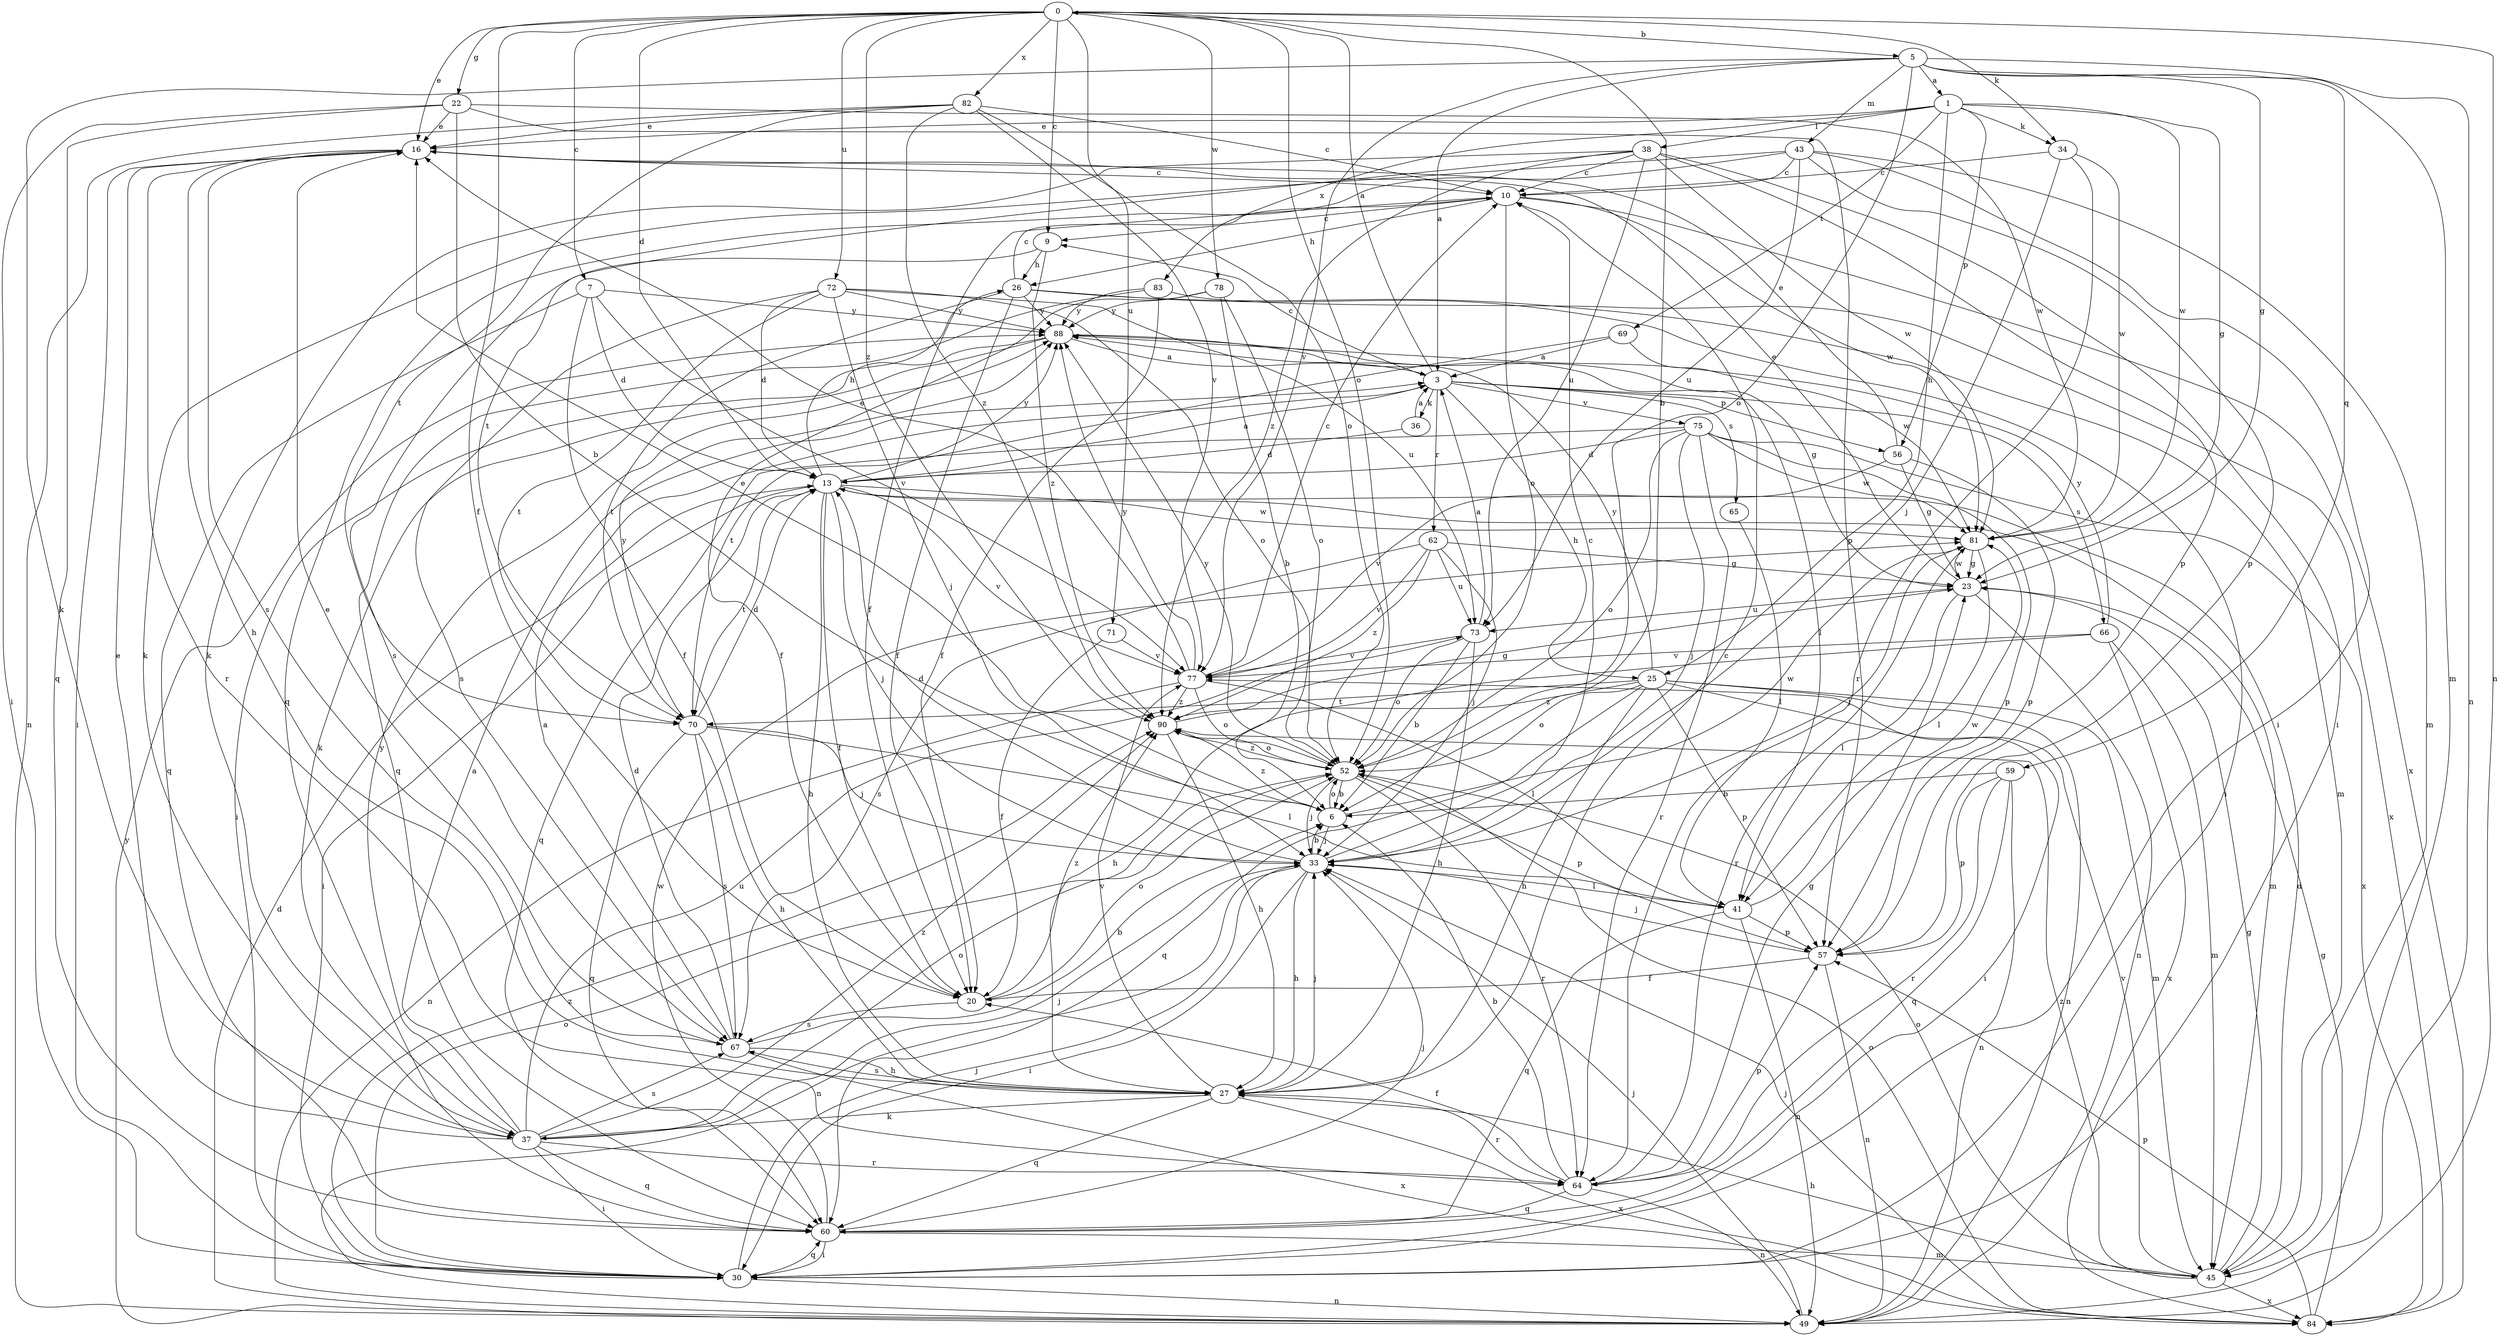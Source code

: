 strict digraph  {
0;
1;
3;
5;
6;
7;
9;
10;
13;
16;
20;
22;
23;
25;
26;
27;
30;
33;
34;
36;
37;
38;
41;
43;
45;
49;
52;
56;
57;
59;
60;
62;
64;
65;
66;
67;
69;
70;
71;
72;
73;
75;
77;
78;
81;
82;
83;
84;
88;
90;
0 -> 5  [label=b];
0 -> 6  [label=b];
0 -> 7  [label=c];
0 -> 9  [label=c];
0 -> 13  [label=d];
0 -> 16  [label=e];
0 -> 20  [label=f];
0 -> 22  [label=g];
0 -> 34  [label=k];
0 -> 49  [label=n];
0 -> 52  [label=o];
0 -> 71  [label=u];
0 -> 72  [label=u];
0 -> 78  [label=w];
0 -> 82  [label=x];
0 -> 90  [label=z];
1 -> 16  [label=e];
1 -> 23  [label=g];
1 -> 25  [label=h];
1 -> 34  [label=k];
1 -> 38  [label=l];
1 -> 56  [label=p];
1 -> 69  [label=t];
1 -> 81  [label=w];
1 -> 83  [label=x];
3 -> 0  [label=a];
3 -> 9  [label=c];
3 -> 25  [label=h];
3 -> 36  [label=k];
3 -> 56  [label=p];
3 -> 62  [label=r];
3 -> 65  [label=s];
3 -> 66  [label=s];
3 -> 75  [label=v];
5 -> 1  [label=a];
5 -> 3  [label=a];
5 -> 23  [label=g];
5 -> 37  [label=k];
5 -> 43  [label=m];
5 -> 45  [label=m];
5 -> 49  [label=n];
5 -> 52  [label=o];
5 -> 59  [label=q];
5 -> 77  [label=v];
6 -> 16  [label=e];
6 -> 33  [label=j];
6 -> 52  [label=o];
6 -> 81  [label=w];
6 -> 90  [label=z];
7 -> 13  [label=d];
7 -> 20  [label=f];
7 -> 60  [label=q];
7 -> 77  [label=v];
7 -> 88  [label=y];
9 -> 26  [label=h];
9 -> 67  [label=s];
9 -> 90  [label=z];
10 -> 9  [label=c];
10 -> 20  [label=f];
10 -> 26  [label=h];
10 -> 52  [label=o];
10 -> 81  [label=w];
10 -> 84  [label=x];
13 -> 3  [label=a];
13 -> 20  [label=f];
13 -> 26  [label=h];
13 -> 27  [label=h];
13 -> 30  [label=i];
13 -> 33  [label=j];
13 -> 45  [label=m];
13 -> 70  [label=t];
13 -> 77  [label=v];
13 -> 81  [label=w];
13 -> 88  [label=y];
16 -> 10  [label=c];
16 -> 27  [label=h];
16 -> 30  [label=i];
16 -> 64  [label=r];
16 -> 67  [label=s];
20 -> 52  [label=o];
20 -> 67  [label=s];
20 -> 90  [label=z];
22 -> 6  [label=b];
22 -> 16  [label=e];
22 -> 30  [label=i];
22 -> 57  [label=p];
22 -> 60  [label=q];
22 -> 81  [label=w];
23 -> 16  [label=e];
23 -> 41  [label=l];
23 -> 49  [label=n];
23 -> 73  [label=u];
23 -> 81  [label=w];
25 -> 27  [label=h];
25 -> 30  [label=i];
25 -> 45  [label=m];
25 -> 49  [label=n];
25 -> 52  [label=o];
25 -> 57  [label=p];
25 -> 60  [label=q];
25 -> 70  [label=t];
25 -> 88  [label=y];
25 -> 90  [label=z];
26 -> 10  [label=c];
26 -> 20  [label=f];
26 -> 30  [label=i];
26 -> 45  [label=m];
26 -> 70  [label=t];
26 -> 88  [label=y];
27 -> 10  [label=c];
27 -> 33  [label=j];
27 -> 37  [label=k];
27 -> 60  [label=q];
27 -> 64  [label=r];
27 -> 67  [label=s];
27 -> 77  [label=v];
27 -> 84  [label=x];
30 -> 33  [label=j];
30 -> 49  [label=n];
30 -> 52  [label=o];
30 -> 60  [label=q];
30 -> 90  [label=z];
33 -> 6  [label=b];
33 -> 10  [label=c];
33 -> 13  [label=d];
33 -> 27  [label=h];
33 -> 30  [label=i];
33 -> 41  [label=l];
33 -> 49  [label=n];
34 -> 10  [label=c];
34 -> 33  [label=j];
34 -> 64  [label=r];
34 -> 81  [label=w];
36 -> 3  [label=a];
36 -> 13  [label=d];
37 -> 3  [label=a];
37 -> 16  [label=e];
37 -> 30  [label=i];
37 -> 33  [label=j];
37 -> 52  [label=o];
37 -> 60  [label=q];
37 -> 64  [label=r];
37 -> 67  [label=s];
37 -> 73  [label=u];
37 -> 88  [label=y];
37 -> 90  [label=z];
38 -> 10  [label=c];
38 -> 30  [label=i];
38 -> 37  [label=k];
38 -> 57  [label=p];
38 -> 70  [label=t];
38 -> 73  [label=u];
38 -> 81  [label=w];
38 -> 90  [label=z];
41 -> 49  [label=n];
41 -> 57  [label=p];
41 -> 60  [label=q];
41 -> 81  [label=w];
43 -> 10  [label=c];
43 -> 30  [label=i];
43 -> 37  [label=k];
43 -> 45  [label=m];
43 -> 57  [label=p];
43 -> 60  [label=q];
43 -> 73  [label=u];
45 -> 13  [label=d];
45 -> 23  [label=g];
45 -> 27  [label=h];
45 -> 52  [label=o];
45 -> 77  [label=v];
45 -> 84  [label=x];
45 -> 90  [label=z];
49 -> 13  [label=d];
49 -> 33  [label=j];
49 -> 88  [label=y];
52 -> 6  [label=b];
52 -> 33  [label=j];
52 -> 57  [label=p];
52 -> 64  [label=r];
52 -> 88  [label=y];
52 -> 90  [label=z];
56 -> 16  [label=e];
56 -> 23  [label=g];
56 -> 57  [label=p];
56 -> 77  [label=v];
57 -> 20  [label=f];
57 -> 33  [label=j];
57 -> 49  [label=n];
59 -> 6  [label=b];
59 -> 49  [label=n];
59 -> 57  [label=p];
59 -> 60  [label=q];
59 -> 64  [label=r];
60 -> 30  [label=i];
60 -> 33  [label=j];
60 -> 45  [label=m];
60 -> 81  [label=w];
62 -> 23  [label=g];
62 -> 33  [label=j];
62 -> 67  [label=s];
62 -> 73  [label=u];
62 -> 77  [label=v];
62 -> 90  [label=z];
64 -> 6  [label=b];
64 -> 20  [label=f];
64 -> 23  [label=g];
64 -> 49  [label=n];
64 -> 57  [label=p];
64 -> 60  [label=q];
65 -> 41  [label=l];
66 -> 27  [label=h];
66 -> 45  [label=m];
66 -> 77  [label=v];
66 -> 84  [label=x];
66 -> 88  [label=y];
67 -> 3  [label=a];
67 -> 6  [label=b];
67 -> 13  [label=d];
67 -> 16  [label=e];
67 -> 27  [label=h];
67 -> 84  [label=x];
69 -> 3  [label=a];
69 -> 70  [label=t];
69 -> 81  [label=w];
70 -> 13  [label=d];
70 -> 27  [label=h];
70 -> 33  [label=j];
70 -> 41  [label=l];
70 -> 60  [label=q];
70 -> 67  [label=s];
70 -> 88  [label=y];
71 -> 20  [label=f];
71 -> 77  [label=v];
72 -> 13  [label=d];
72 -> 33  [label=j];
72 -> 52  [label=o];
72 -> 67  [label=s];
72 -> 70  [label=t];
72 -> 73  [label=u];
72 -> 88  [label=y];
73 -> 3  [label=a];
73 -> 6  [label=b];
73 -> 27  [label=h];
73 -> 52  [label=o];
73 -> 77  [label=v];
75 -> 13  [label=d];
75 -> 33  [label=j];
75 -> 52  [label=o];
75 -> 57  [label=p];
75 -> 60  [label=q];
75 -> 64  [label=r];
75 -> 81  [label=w];
75 -> 84  [label=x];
77 -> 10  [label=c];
77 -> 16  [label=e];
77 -> 41  [label=l];
77 -> 49  [label=n];
77 -> 52  [label=o];
77 -> 88  [label=y];
77 -> 90  [label=z];
78 -> 6  [label=b];
78 -> 20  [label=f];
78 -> 52  [label=o];
78 -> 88  [label=y];
81 -> 23  [label=g];
81 -> 33  [label=j];
81 -> 41  [label=l];
81 -> 64  [label=r];
82 -> 10  [label=c];
82 -> 16  [label=e];
82 -> 49  [label=n];
82 -> 52  [label=o];
82 -> 70  [label=t];
82 -> 77  [label=v];
82 -> 90  [label=z];
83 -> 20  [label=f];
83 -> 60  [label=q];
83 -> 84  [label=x];
83 -> 88  [label=y];
84 -> 23  [label=g];
84 -> 33  [label=j];
84 -> 52  [label=o];
84 -> 57  [label=p];
88 -> 3  [label=a];
88 -> 23  [label=g];
88 -> 30  [label=i];
88 -> 37  [label=k];
88 -> 41  [label=l];
90 -> 23  [label=g];
90 -> 27  [label=h];
90 -> 52  [label=o];
}
